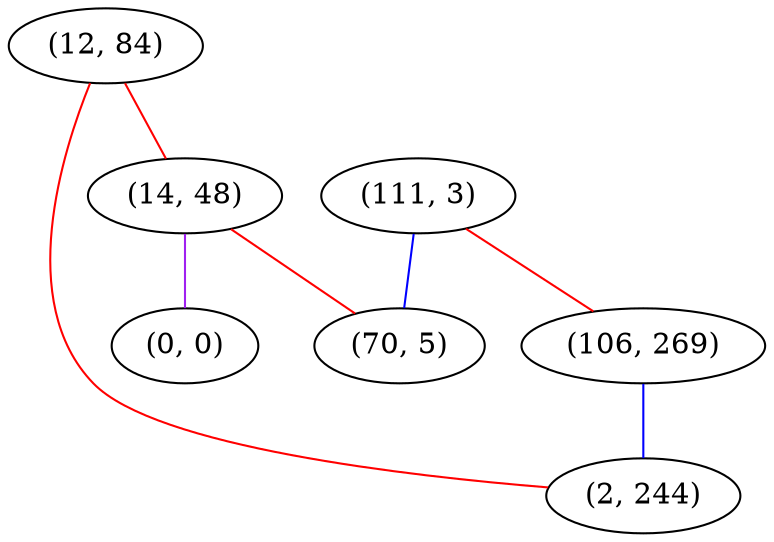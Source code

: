 graph "" {
"(12, 84)";
"(14, 48)";
"(111, 3)";
"(106, 269)";
"(2, 244)";
"(0, 0)";
"(70, 5)";
"(12, 84)" -- "(2, 244)"  [color=red, key=0, weight=1];
"(12, 84)" -- "(14, 48)"  [color=red, key=0, weight=1];
"(14, 48)" -- "(0, 0)"  [color=purple, key=0, weight=4];
"(14, 48)" -- "(70, 5)"  [color=red, key=0, weight=1];
"(111, 3)" -- "(106, 269)"  [color=red, key=0, weight=1];
"(111, 3)" -- "(70, 5)"  [color=blue, key=0, weight=3];
"(106, 269)" -- "(2, 244)"  [color=blue, key=0, weight=3];
}
